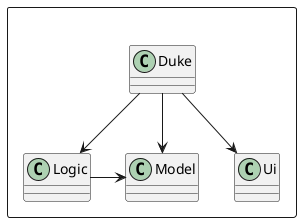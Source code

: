 @startuml

Package " "<<Rectangle>>{
    Class Ui
    Class Logic
    Class Model
    Class Duke 
}

Duke --> Ui
Duke --> Logic
Duke --> Model
Logic -r-> Model


@enduml